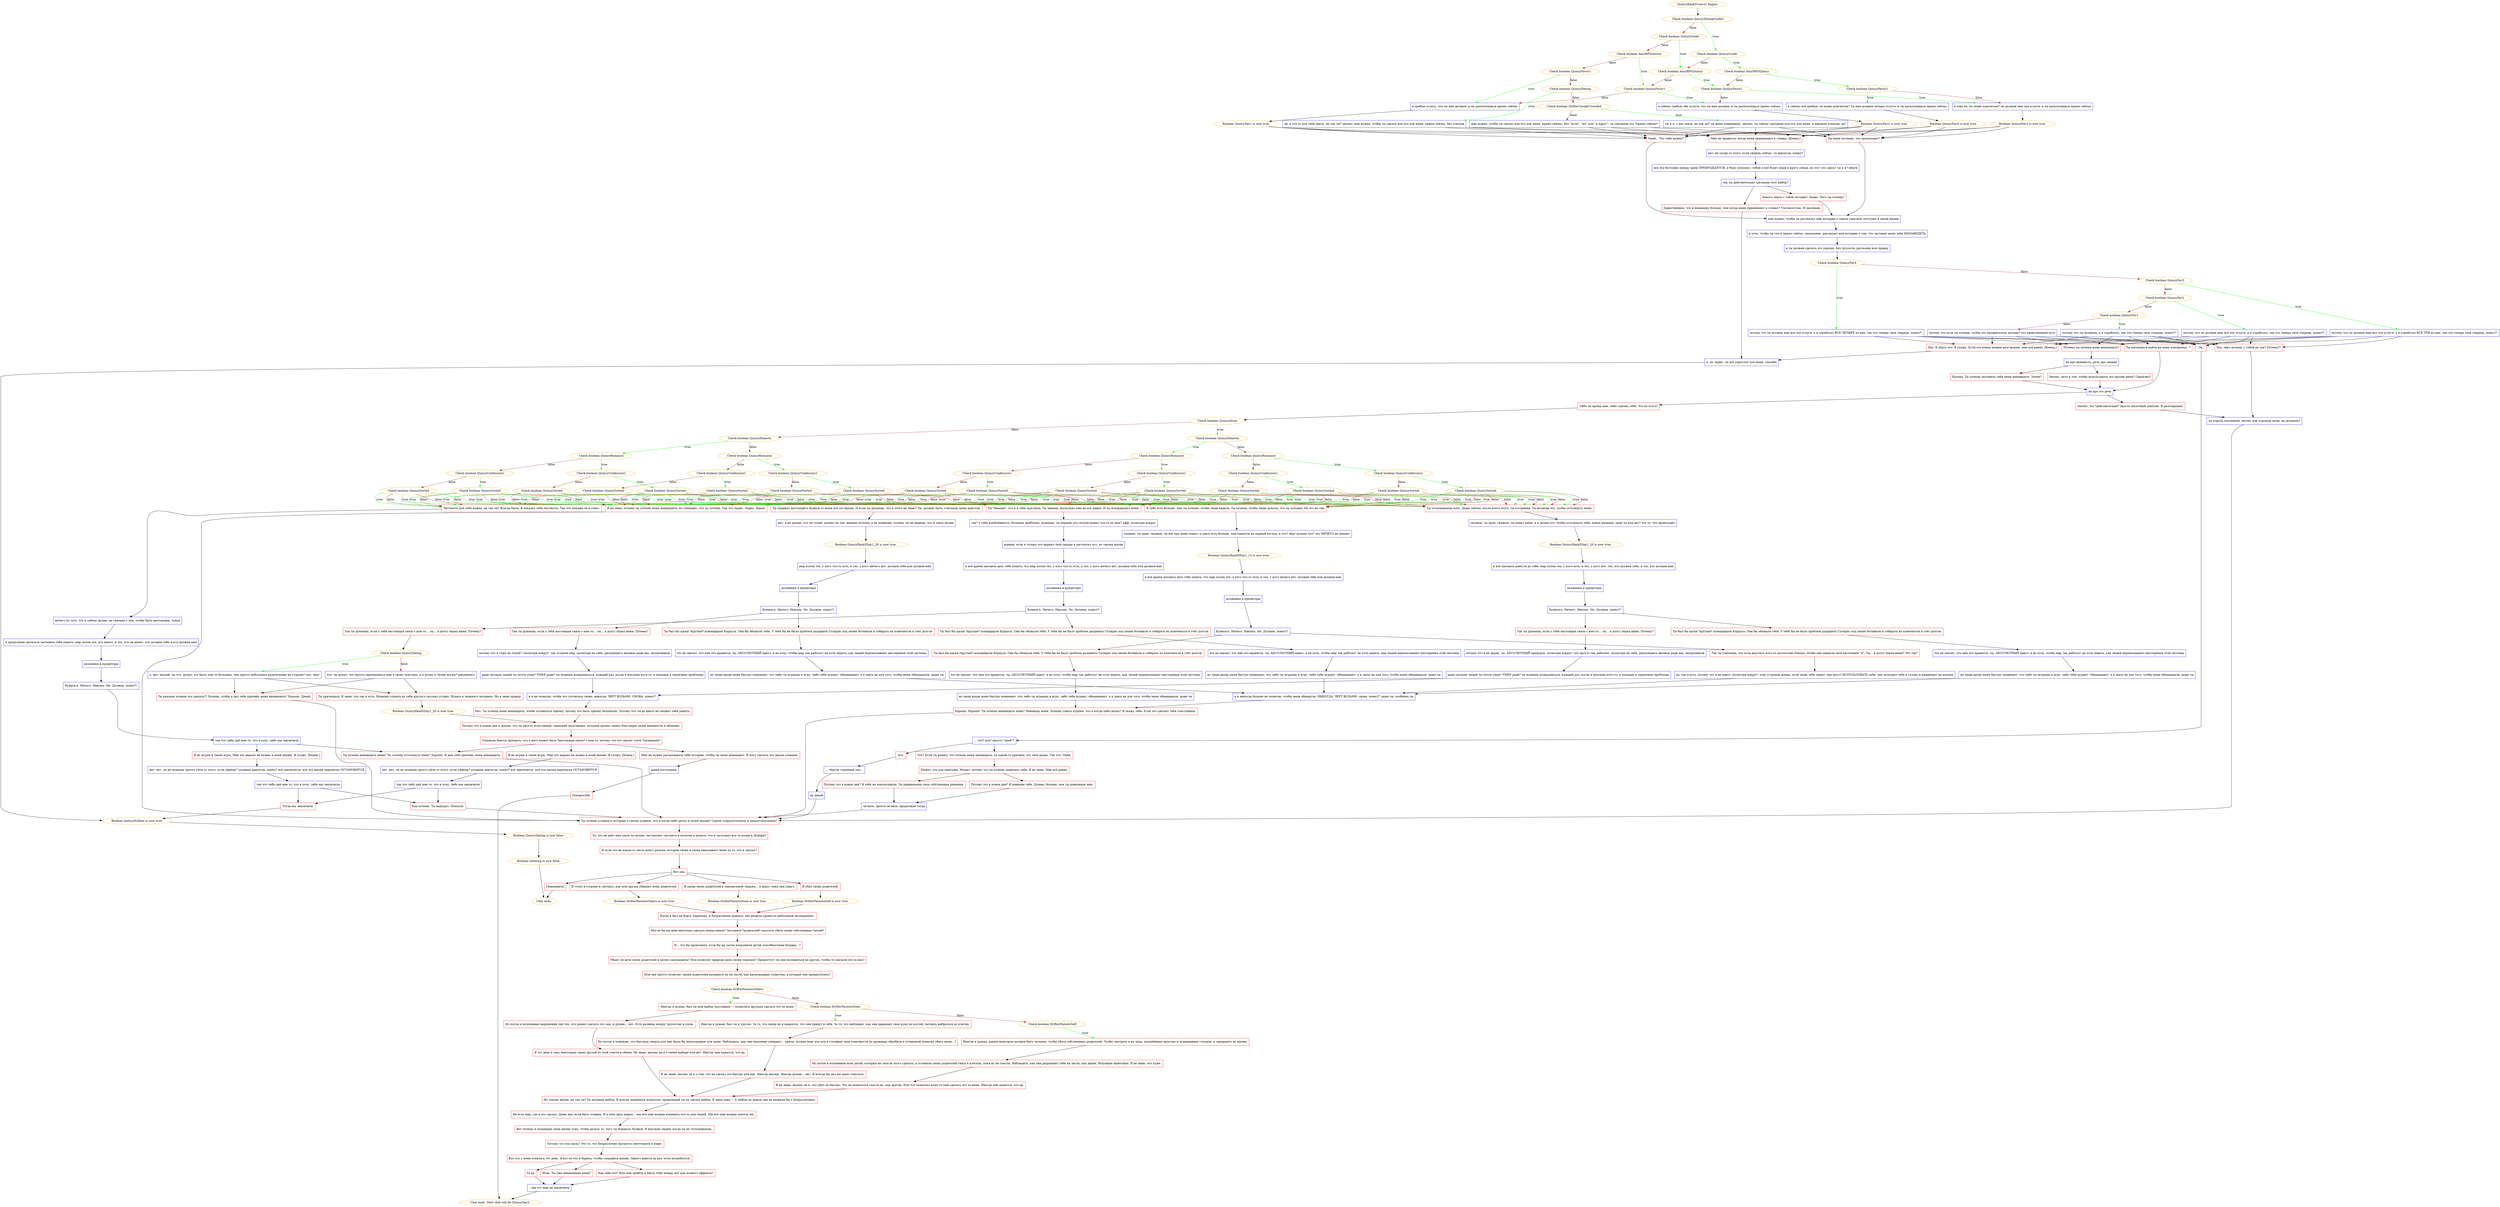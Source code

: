 digraph {
	"QuincyRank5Convo1 begins." [color=orange];
		"QuincyRank5Convo1 begins." -> j4259438910;
	j4259438910 [label="Check boolean QuincyDatingGuide2",color=orange];
		j4259438910 -> j1808293916 [label=true,color=green];
		j4259438910 -> j3374279986 [label=false,color=brown];
	j1808293916 [label="Check boolean QuincyGuide",color=orange];
		j1808293916 -> j825999785 [label=true,color=green];
		j1808293916 -> j1508790296 [label=false,color=brown];
	j3374279986 [label="Check boolean QuincyGuide",color=orange];
		j3374279986 -> j1508790296 [label=true,color=green];
		j3374279986 -> j187799974 [label=false,color=brown];
	j825999785 [label="Check boolean AmirRPGQuincy",color=orange];
		j825999785 -> j348407752 [label=true,color=green];
		j825999785 -> j2690052736 [label=false,color=brown];
	j1508790296 [label="Check boolean AmirRPGQuincy",color=orange];
		j1508790296 -> j2690052736 [label=true,color=green];
		j1508790296 -> j7993924 [label=false,color=brown];
	j187799974 [label="Check boolean AmirRPGQuincy",color=orange];
		j187799974 -> j7993924 [label=true,color=green];
		j187799974 -> j311885398 [label=false,color=brown];
	j348407752 [label="Check boolean QuincyFavor1",color=orange];
		j348407752 -> j690914936 [label=true,color=green];
		j348407752 -> j4237128875 [label=false,color=brown];
	j2690052736 [label="Check boolean QuincyFavor1",color=orange];
		j2690052736 -> j4237128875 [label=true,color=green];
		j2690052736 -> j2630777039 [label=false,color=brown];
	j7993924 [label="Check boolean QuincyFavor1",color=orange];
		j7993924 -> j2630777039 [label=true,color=green];
		j7993924 -> j623832530 [label=false,color=brown];
	j311885398 [label="Check boolean QuincyFavor1",color=orange];
		j311885398 -> j623832530 [label=true,color=green];
		j311885398 -> j861801203 [label=false,color=brown];
	j690914936 [label="я сейчас всё требую. по моим подсчётам? ты мне должен четыре услуги. и ты расплатишься прямо сейчас",shape=box,color=blue];
		j690914936 -> j1829341265;
	j4237128875 [label="я зову их. по моим подсчетам? ты должен мне три услуги. и ты расплатишься прямо сейчас",shape=box,color=blue];
		j4237128875 -> j3200699862;
	j2630777039 [label="я сейчас требую обе услуги, что ты мне должен. и ты расплатишься прямо сейчас",shape=box,color=blue];
		j2630777039 -> j2507424988;
	j623832530 [label="я требую услугу, что ты мне должен. и ты расплатишься прямо сейчас",shape=box,color=blue];
		j623832530 -> j1261464452;
	j861801203 [label="Check boolean QuincyDating",color=orange];
		j861801203 -> j4156573411 [label=true,color=green];
		j861801203 -> j1471776078 [label=false,color=brown];
	j1829341265 [label="Boolean QuincyFav4 is now true.",color=orange];
		j1829341265 -> j568821977;
		j1829341265 -> j656039140;
		j1829341265 -> j676169550;
	j3200699862 [label="Boolean QuincyFav3 is now true.",color=orange];
		j3200699862 -> j568821977;
		j3200699862 -> j656039140;
		j3200699862 -> j676169550;
	j2507424988 [label="Boolean QuincyFav2 is now true.",color=orange];
		j2507424988 -> j568821977;
		j2507424988 -> j656039140;
		j2507424988 -> j676169550;
	j1261464452 [label="Boolean QuincyFav1 is now true.",color=orange];
		j1261464452 -> j568821977;
		j1261464452 -> j656039140;
		j1261464452 -> j676169550;
	j4156573411 [label="эй. я что-то для тебя значу, не так ли? значит, мне нужно, чтобы ты сделал кое-что для меня. прямо сейчас. без отказов",shape=box,color=blue];
		j4156573411 -> j568821977;
		j4156573411 -> j656039140;
		j4156573411 -> j676169550;
	j1471776078 [label="Check boolean DrifterUnsafeCrowded",color=orange];
		j1471776078 -> j2249105304 [label=true,color=green];
		j1471776078 -> j206461592 [label=false,color=brown];
	j568821977 [label="Ты меня пугаешь, что происходит?",shape=box,color=red];
		j568821977 -> j3826940906;
	j656039140 [label="Окей... Что тебе нужно?",shape=box,color=red];
		j656039140 -> j3826940906;
	j676169550 [label="Мне не нравится, когда меня прижимают к стенке. [Конец.]",shape=box,color=red];
		j676169550 -> j414636153;
	j2249105304 [label="ты и я, у нас связь, не так ли? ты меня понимаешь. значит, ты сейчас сделаешь кое-что для меня, и никаких отказов, да?",shape=box,color=blue];
		j2249105304 -> j568821977;
		j2249105304 -> j656039140;
		j2249105304 -> j676169550;
	j206461592 [label="мне нужно, чтобы ты сделал кое-что для меня. прямо сейчас, без \"если\", \"но\" или \"а вдруг\". ты сделаешь это *прямо сейчас*",shape=box,color=blue];
		j206461592 -> j568821977;
		j206461592 -> j656039140;
		j206461592 -> j676169550;
	j3826940906 [label="мне нужно, чтобы ты рассказал мне историю о самом ужасном поступке в своей жизни",shape=box,color=blue];
		j3826940906 -> j544659463;
	j414636153 [label="нет, не уходи от этого. если уйдёшь сейчас, то навсегда, понял?",shape=box,color=blue];
		j414636153 -> j158547008;
	j544659463 [label="я хочу, чтобы ты сел и прямо сейчас, письменно, рассказал мне историю о том, что заставит меня тебя НЕНАВИДЕТЬ",shape=box,color=blue];
		j544659463 -> j3672261927;
	j158547008 [label="вся эта болтовня между нами ПРЕКРАЩАЕТСЯ. я буду спокоен с тобой и всё будет норм в кругу семьи, но это? это здесь? ты и я? мёртв",shape=box,color=blue];
		j158547008 -> j137083457;
	j3672261927 [label="и ты должен сделать это хорошо. без трусости. расскажи всю правду",shape=box,color=blue];
		j3672261927 -> j592660636;
	j137083457 [label="так ты действительно сделаешь этот выбор?",shape=box,color=blue];
		j137083457 -> j2166859848;
		j137083457 -> j2691968581;
	j592660636 [label="Check boolean QuincyFav4",color=orange];
		j592660636 -> j1788250243 [label=true,color=green];
		j592660636 -> j755511056 [label=false,color=brown];
	j2166859848 [label="Какого чёрта с тобой сегодня? Ладно. Чего ты хочешь?",shape=box,color=red];
		j2166859848 -> j3826940906;
	j2691968581 [label="Единственное, что я ненавижу больше, чем когда меня прижимают к стенке? Ультиматумы. Я сваливаю.",shape=box,color=red];
		j2691968581 -> j116254570;
	j1788250243 [label="потому что ты должен мне все эти услуги. а я отработал ВСЕ ЧЕТЫРЕ из них, так что теперь твоя очередь, понял?!",shape=box,color=blue];
		j1788250243 -> j204395185;
		j1788250243 -> j607663978;
		j1788250243 -> j3142944611;
		j1788250243 -> j439707281;
		j1788250243 -> j2163747411;
	j755511056 [label="Check boolean QuincyFav3",color=orange];
		j755511056 -> j3305738481 [label=true,color=green];
		j755511056 -> j2821679080 [label=false,color=brown];
	j116254570 [label="к. ну ладно. ты всё упростил для меня. спасибо",shape=box,color=blue];
		j116254570 -> j2319655028;
	j204395185 [label="Почему ты хочешь меня ненавидеть?",shape=box,color=red];
		j204395185 -> j1760677327;
	j607663978 [label="Ты пытаешься найти на меня компромат..?",shape=box,color=red];
		j607663978 -> j1209699347;
	j3142944611 [label="Что, чёрт возьми, с тобой не так? Почему?!",shape=box,color=red];
		j3142944611 -> j2651809483;
	j439707281 [label="Ок.",shape=box,color=red];
		j439707281 -> j209605900;
	j2163747411 [label="Нет. К чёрту это. Я ухожу. Если это конец нашим разговорам, мне всё равно. [Конец.]",shape=box,color=red];
		j2163747411 -> j116254570;
	j3305738481 [label="потому что ты должен мне все эти услуги. а я отработал ВСЕ ТРИ из них, так что теперь твоя очередь, понял?!",shape=box,color=blue];
		j3305738481 -> j204395185;
		j3305738481 -> j607663978;
		j3305738481 -> j3142944611;
		j3305738481 -> j439707281;
		j3305738481 -> j2163747411;
	j2821679080 [label="Check boolean QuincyFav2",color=orange];
		j2821679080 -> j3432378448 [label=true,color=green];
		j2821679080 -> j2804589762 [label=false,color=brown];
	j2319655028 [label="Boolean QuincyNoDate is now true.",color=orange];
		j2319655028 -> j1884175600;
	j1760677327 [label="не про ненависть. речь про знание",shape=box,color=blue];
		j1760677327 -> j916467698;
		j1760677327 -> j3191478039;
	j1209699347 [label="не про это речь",shape=box,color=blue];
		j1209699347 -> j3725195485;
		j1209699347 -> j958980123;
	j2651809483 [label="ты король вселенной. звучит как хорошая вещь, не думаешь?",shape=box,color=blue];
		j2651809483 -> j1031271080;
	j209605900 [label="... что? всё? просто \"окей\"?",shape=box,color=blue];
		j209605900 -> j2504700197;
		j209605900 -> j3010605469;
	j3432378448 [label="потому что ты должен мне все эти услуги, а я отработал, так что теперь твоя очередь, понял?!",shape=box,color=blue];
		j3432378448 -> j204395185;
		j3432378448 -> j607663978;
		j3432378448 -> j3142944611;
		j3432378448 -> j439707281;
		j3432378448 -> j2163747411;
	j2804589762 [label="Check boolean QuincyFav1",color=orange];
		j2804589762 -> j3507759288 [label=true,color=green];
		j2804589762 -> j743327470 [label=false,color=brown];
	j1884175600 [label="Boolean QuincyDating is now false.",color=orange];
		j1884175600 -> j1242024027;
	j916467698 [label="Ерунда. Ты хочешь заставить себя меня ненавидеть. Зачем?",shape=box,color=red];
		j916467698 -> j1209699347;
	j3191478039 [label="Значит, дело в том, чтобы использовать это против меня? Серьёзно?",shape=box,color=red];
		j3191478039 -> j1209699347;
	j3725195485 [label="Либо ты врёшь мне, либо самому себе. Что из этого?",shape=box,color=red];
		j3725195485 -> j1329786559;
	j958980123 [label="Значит, это *действительно* просто мелочный шантаж. Я разочарован.",shape=box,color=red];
		j958980123 -> j2651809483;
	j1031271080 [label="Ты хочешь услышать историю о самом худшем, что я когда-либо делал в своей жизни? Самом отвратительном и непростительном?",shape=box,color=red];
		j1031271080 -> j762230743;
	j2504700197 [label="Что? Если ты решил, что хочешь меня ненавидеть, по какой-то причине, это твоё право. Так что. Окей.",shape=box,color=red];
		j2504700197 -> j223877124;
	j3010605469 [label="Ага.",shape=box,color=red];
		j3010605469 -> j1886038946;
	j3507759288 [label="потому что ты должена, а я отработал, так что теперь твоя очередь, понял?!",shape=box,color=blue];
		j3507759288 -> j204395185;
		j3507759288 -> j607663978;
		j3507759288 -> j3142944611;
		j3507759288 -> j439707281;
		j3507759288 -> j2163747411;
	j743327470 [label="потому что если ты хочешь, чтобы это продвигалось дальше? это единственный путь",shape=box,color=blue];
		j743327470 -> j204395185;
		j743327470 -> j607663978;
		j743327470 -> j3142944611;
		j743327470 -> j439707281;
		j743327470 -> j2163747411;
	j1242024027 [label="Boolean IsDating is now false.",color=orange];
		j1242024027 -> "Chat ends.";
	j1329786559 [label="Check boolean QuincyAlone",color=orange];
		j1329786559 -> j4082736045 [label=true,color=green];
		j1329786559 -> j1488184131 [label=false,color=brown];
	j762230743 [label="То, что не даёт мне спать по ночам, заставляет смотреть в потолок и думать, что я заслужил все те казни в Дувири?",shape=box,color=red];
		j762230743 -> j1521768306;
	j223877124 [label="Может, это для шантажа. Может, потому что ты хочешь защитить себя. Я не знаю. Мне всё равно.",shape=box,color=red];
		j223877124 -> j483017344;
		j223877124 -> j2123597004;
	j1886038946 [label="... чёртов странный тип...",shape=box,color=blue];
		j1886038946 -> j3544389978;
	"Chat ends." [color=orange];
	j4082736045 [label="Check boolean QuincyHonesty",color=orange];
		j4082736045 -> j825753960 [label=true,color=green];
		j4082736045 -> j3531077701 [label=false,color=brown];
	j1488184131 [label="Check boolean QuincyHonesty",color=orange];
		j1488184131 -> j2894358849 [label=true,color=green];
		j1488184131 -> j2011230306 [label=false,color=brown];
	j1521768306 [label="И если это не какая-то часть моего разума, которая снова и снова наказывает меня за то, что я сделал?",shape=box,color=red];
		j1521768306 -> j2917220661;
	j483017344 [label="Потому что в конце дня? Я тебя не контролирую. Ты принимаешь свои собственные решения.",shape=box,color=red];
		j483017344 -> j443182065;
	j2123597004 [label="Потому что в конце дня? Я доверяю тебе. Думаю, больше, чем ты доверяешь мне.",shape=box,color=red];
		j2123597004 -> j443182065;
	j3544389978 [label="ну давай",shape=box,color=blue];
		j3544389978 -> j1031271080;
	j825753960 [label="Check boolean QuincyRomance",color=orange];
		j825753960 -> j2412885674 [label=true,color=green];
		j825753960 -> j3773748277 [label=false,color=brown];
	j3531077701 [label="Check boolean QuincyRomance",color=orange];
		j3531077701 -> j3772923861 [label=true,color=green];
		j3531077701 -> j3705907214 [label=false,color=brown];
	j2894358849 [label="Check boolean QuincyRomance",color=orange];
		j2894358849 -> j2880257702 [label=true,color=green];
		j2894358849 -> j1505471158 [label=false,color=brown];
	j2011230306 [label="Check boolean QuincyRomance",color=orange];
		j2011230306 -> j2233134132 [label=true,color=green];
		j2011230306 -> j491044399 [label=false,color=brown];
	j2917220661 [label="Вот она.",shape=box,color=red];
		j2917220661 -> j3346803637;
		j2917220661 -> j785313984;
		j2917220661 -> j3571221853;
		j2917220661 -> j2202985126;
	j443182065 [label="чё-нить. просто чё-нить. продолжай тогда",shape=box,color=blue];
		j443182065 -> j1031271080;
	j2412885674 [label="Check boolean QuincyConfession1",color=orange];
		j2412885674 -> j2334105743 [label=true,color=green];
		j2412885674 -> j643075583 [label=false,color=brown];
	j3773748277 [label="Check boolean QuincyConfession1",color=orange];
		j3773748277 -> j877673860 [label=true,color=green];
		j3773748277 -> j2747914606 [label=false,color=brown];
	j3772923861 [label="Check boolean QuincyConfession1",color=orange];
		j3772923861 -> j876242526 [label=true,color=green];
		j3772923861 -> j1736569315 [label=false,color=brown];
	j3705907214 [label="Check boolean QuincyConfession1",color=orange];
		j3705907214 -> j1344177650 [label=true,color=green];
		j3705907214 -> j2742183548 [label=false,color=brown];
	j2880257702 [label="Check boolean QuincyConfession1",color=orange];
		j2880257702 -> j600996153 [label=true,color=green];
		j2880257702 -> j2116091037 [label=false,color=brown];
	j1505471158 [label="Check boolean QuincyConfession1",color=orange];
		j1505471158 -> j494868219 [label=true,color=green];
		j1505471158 -> j3270453115 [label=false,color=brown];
	j2233134132 [label="Check boolean QuincyConfession1",color=orange];
		j2233134132 -> j2167128322 [label=true,color=green];
		j2233134132 -> j644773257 [label=false,color=brown];
	j491044399 [label="Check boolean QuincyConfession1",color=orange];
		j491044399 -> j3881275791 [label=true,color=green];
		j491044399 -> j642294731 [label=false,color=brown];
	j3346803637 [label="Я стоял в стороне и смотрел, как мои друзья убивают моих родителей.",shape=box,color=red];
		j3346803637 -> j3767369666;
	j785313984 [label="Я запер своих родителей в самодельной тюрьме... и ждал, пока они умрут.",shape=box,color=red];
		j785313984 -> j1729300225;
	j3571221853 [label="Я убил своих родителей.",shape=box,color=red];
		j3571221853 -> j1074185524;
	j2202985126 [label="[Завершить]",shape=box,color=red];
		j2202985126 -> "Chat ends.";
	j2334105743 [label="Check boolean QuincySorted",color=orange];
		j2334105743 -> j1665586136 [label=true,color=green];
		j2334105743 -> j3942689549 [label=true,color=green];
		j2334105743 -> j2965890308 [label=true,color=green];
		j2334105743 -> j628187810 [label=true,color=green];
		j2334105743 -> j2910846365 [label=true,color=green];
		j2334105743 -> j1665586136 [label=false,color=brown];
		j2334105743 -> j3942689549 [label=false,color=brown];
		j2334105743 -> j2965890308 [label=false,color=brown];
		j2334105743 -> j628187810 [label=false,color=brown];
		j2334105743 -> j282657819 [label=false,color=brown];
	j643075583 [label="Check boolean QuincySorted",color=orange];
		j643075583 -> j1665586136 [label=true,color=green];
		j643075583 -> j3942689549 [label=true,color=green];
		j643075583 -> j2965890308 [label=true,color=green];
		j643075583 -> j2910846365 [label=true,color=green];
		j643075583 -> j282657819 [label=true,color=green];
		j643075583 -> j1665586136 [label=false,color=brown];
		j643075583 -> j3942689549 [label=false,color=brown];
		j643075583 -> j2965890308 [label=false,color=brown];
		j643075583 -> j282657819 [label=false,color=brown];
	j877673860 [label="Check boolean QuincySorted",color=orange];
		j877673860 -> j1665586136 [label=true,color=green];
		j877673860 -> j3942689549 [label=true,color=green];
		j877673860 -> j628187810 [label=true,color=green];
		j877673860 -> j2910846365 [label=true,color=green];
		j877673860 -> j282657819 [label=true,color=green];
		j877673860 -> j1665586136 [label=false,color=brown];
		j877673860 -> j3942689549 [label=false,color=brown];
		j877673860 -> j628187810 [label=false,color=brown];
		j877673860 -> j282657819 [label=false,color=brown];
	j2747914606 [label="Check boolean QuincySorted",color=orange];
		j2747914606 -> j1665586136 [label=true,color=green];
		j2747914606 -> j3942689549 [label=true,color=green];
		j2747914606 -> j2910846365 [label=true,color=green];
		j2747914606 -> j282657819 [label=true,color=green];
		j2747914606 -> j1665586136 [label=false,color=brown];
		j2747914606 -> j3942689549 [label=false,color=brown];
		j2747914606 -> j282657819 [label=false,color=brown];
	j876242526 [label="Check boolean QuincySorted",color=orange];
		j876242526 -> j1665586136 [label=true,color=green];
		j876242526 -> j2965890308 [label=true,color=green];
		j876242526 -> j628187810 [label=true,color=green];
		j876242526 -> j2910846365 [label=true,color=green];
		j876242526 -> j282657819 [label=true,color=green];
		j876242526 -> j1665586136 [label=false,color=brown];
		j876242526 -> j2965890308 [label=false,color=brown];
		j876242526 -> j628187810 [label=false,color=brown];
	j1736569315 [label="Check boolean QuincySorted",color=orange];
		j1736569315 -> j1665586136 [label=true,color=green];
		j1736569315 -> j2965890308 [label=true,color=green];
		j1736569315 -> j2910846365 [label=true,color=green];
		j1736569315 -> j282657819 [label=true,color=green];
		j1736569315 -> j1665586136 [label=false,color=brown];
		j1736569315 -> j2965890308 [label=false,color=brown];
		j1736569315 -> j282657819 [label=false,color=brown];
	j1344177650 [label="Check boolean QuincySorted",color=orange];
		j1344177650 -> j1665586136 [label=true,color=green];
		j1344177650 -> j628187810 [label=true,color=green];
		j1344177650 -> j2910846365 [label=true,color=green];
		j1344177650 -> j282657819 [label=true,color=green];
		j1344177650 -> j1665586136 [label=false,color=brown];
		j1344177650 -> j628187810 [label=false,color=brown];
		j1344177650 -> j282657819 [label=false,color=brown];
	j2742183548 [label="Check boolean QuincySorted",color=orange];
		j2742183548 -> j1665586136 [label=true,color=green];
		j2742183548 -> j2910846365 [label=true,color=green];
		j2742183548 -> j282657819 [label=true,color=green];
		j2742183548 -> j1665586136 [label=false,color=brown];
		j2742183548 -> j282657819 [label=false,color=brown];
	j600996153 [label="Check boolean QuincySorted",color=orange];
		j600996153 -> j3942689549 [label=true,color=green];
		j600996153 -> j2965890308 [label=true,color=green];
		j600996153 -> j628187810 [label=true,color=green];
		j600996153 -> j2910846365 [label=true,color=green];
		j600996153 -> j282657819 [label=true,color=green];
		j600996153 -> j3942689549 [label=false,color=brown];
		j600996153 -> j2965890308 [label=false,color=brown];
		j600996153 -> j628187810 [label=false,color=brown];
		j600996153 -> j282657819 [label=false,color=brown];
	j2116091037 [label="Check boolean QuincySorted",color=orange];
		j2116091037 -> j3942689549 [label=true,color=green];
		j2116091037 -> j2965890308 [label=true,color=green];
		j2116091037 -> j2910846365 [label=true,color=green];
		j2116091037 -> j282657819 [label=true,color=green];
		j2116091037 -> j3942689549 [label=false,color=brown];
		j2116091037 -> j2965890308 [label=false,color=brown];
		j2116091037 -> j282657819 [label=false,color=brown];
	j494868219 [label="Check boolean QuincySorted",color=orange];
		j494868219 -> j3942689549 [label=true,color=green];
		j494868219 -> j628187810 [label=true,color=green];
		j494868219 -> j2910846365 [label=true,color=green];
		j494868219 -> j282657819 [label=true,color=green];
		j494868219 -> j3942689549 [label=false,color=brown];
		j494868219 -> j628187810 [label=false,color=brown];
		j494868219 -> j282657819 [label=false,color=brown];
	j3270453115 [label="Check boolean QuincySorted",color=orange];
		j3270453115 -> j3942689549 [label=true,color=green];
		j3270453115 -> j2910846365 [label=true,color=green];
		j3270453115 -> j282657819 [label=true,color=green];
		j3270453115 -> j3942689549 [label=false,color=brown];
		j3270453115 -> j282657819 [label=false,color=brown];
	j2167128322 [label="Check boolean QuincySorted",color=orange];
		j2167128322 -> j2965890308 [label=true,color=green];
		j2167128322 -> j628187810 [label=true,color=green];
		j2167128322 -> j2910846365 [label=true,color=green];
		j2167128322 -> j282657819 [label=true,color=green];
		j2167128322 -> j2965890308 [label=false,color=brown];
		j2167128322 -> j628187810 [label=false,color=brown];
		j2167128322 -> j282657819 [label=false,color=brown];
	j644773257 [label="Check boolean QuincySorted",color=orange];
		j644773257 -> j2965890308 [label=true,color=green];
		j644773257 -> j2910846365 [label=true,color=green];
		j644773257 -> j282657819 [label=true,color=green];
		j644773257 -> j2965890308 [label=false,color=brown];
		j644773257 -> j282657819 [label=false,color=brown];
	j3881275791 [label="Check boolean QuincySorted",color=orange];
		j3881275791 -> j628187810 [label=true,color=green];
		j3881275791 -> j2910846365 [label=true,color=green];
		j3881275791 -> j282657819 [label=true,color=green];
		j3881275791 -> j628187810 [label=false,color=brown];
		j3881275791 -> j282657819 [label=false,color=brown];
	j642294731 [label="Check boolean QuincySorted",color=orange];
		j642294731 -> j2910846365 [label=true,color=green];
		j642294731 -> j282657819 [label=true,color=green];
		j642294731 -> j282657819 [label=false,color=brown];
	j3767369666 [label="Boolean DrifterParentsOthers is now true.",color=orange];
		j3767369666 -> j480704941;
	j1729300225 [label="Boolean DrifterParentsNone is now true.",color=orange];
		j1729300225 -> j480704941;
	j1074185524 [label="Boolean DrifterParentsSelf is now true.",color=orange];
		j1074185524 -> j480704941;
	j1665586136 [label="Ты отталкиваешь всех. Даже сейчас, после всего этого, ты отстранён. Ты делаешь это, чтобы оттолкнуть меня.",shape=box,color=red];
		j1665586136 -> j1278946564;
	j3942689549 [label="Честность для тебя важна, не так ли? Всегда была. Я показал тебе честность. Так что покажи её в ответ.",shape=box,color=red];
		j3942689549 -> j3631414031;
	j2965890308 [label="В тебе есть больше, чем ты хочешь, чтобы люди видели. Ты хочешь, чтобы люди думали, что ты холоден. Но это не так.",shape=box,color=red];
		j2965890308 -> j3253920343;
	j628187810 [label="Ты *знаешь*, что я к тебе чувствую. Ты знаешь, насколько мне не всё равно. И ты игнорировал меня.",shape=box,color=red];
		j628187810 -> j1463353413;
	j2910846365 [label="Ты скрывал настоящего Куинси от меня всё это время. И если ты думаешь, что я этого не знаю? Ты, должно быть, считаешь меня идиотом.",shape=box,color=red];
		j2910846365 -> j4174329907;
	j282657819 [label="Я не знаю, почему ты хочешь меня ненавидеть, но очевидно, что ты хочешь. Так что ладно. Ладно. Давай.",shape=box,color=red];
		j282657819 -> j1031271080;
	j480704941 [label="Когда я был на борту Заримана, и Безразличие пришло, оно решило провести небольшой эксперимент.",shape=box,color=red];
		j480704941 -> j4113314307;
	j1278946564 [label="скажем, ты прав. скажем, ты понял меня, и я делаю это, чтобы оттолкнуть тебя. какая разница, прав ты или нет? это то, что происходит",shape=box,color=blue];
		j1278946564 -> j2440342773;
	j3631414031 [label="ничего из того, что я сейчас делаю, не связано с тем, чтобы быть настоящим, чувак",shape=box,color=blue];
		j3631414031 -> j3609345960;
	j3253920343 [label="скажем, ты прав. скажем, ты всё про меня понял, и здесь есть больше, чем кажется на первый взгляд. и что? чёрт возьми что? это НИЧЕГО не меняет",shape=box,color=blue];
		j3253920343 -> j3993162572;
	j1463353413 [label="так? у тебя влюблённость. большая проблема. думаешь, ты первый, кто почувствовал что-то ко мне? пфф, посмотри вокруг",shape=box,color=blue];
		j1463353413 -> j1267035447;
	j4174329907 [label="нет. я не думаю, что ты тупой. далеко не так. именно поэтому я не понимаю, почему ты не видишь, что я здесь делаю",shape=box,color=blue];
		j4174329907 -> j3853940196;
	j4113314307 [label="Могли бы вы действительно сделать немыслимое? Заставить *родителей* захотеть убить своих собственных *детей*",shape=box,color=red];
		j4113314307 -> j3402941773;
	j2440342773 [label="Boolean QuincyRank5Day1_20 is now true.",color=orange];
		j2440342773 -> j924075281;
	j3609345960 [label="я продолжаю пытаться заставить тебя понять. мир полон тех, кто имеет, и тех, кто не имеет. кто должен тебе и кто должен мне",shape=box,color=blue];
		j3609345960 -> j2749904418;
	j3993162572 [label="Boolean QuincyRank5Day1_15 is now true.",color=orange];
		j3993162572 -> j4011678648;
	j1267035447 [label="извини, если я только что вырвал твоё сердце и растоптал его, но такова жизнь",shape=box,color=blue];
		j1267035447 -> j1640743463;
	j3853940196 [label="Boolean QuincyRank5Day1_20 is now true.",color=orange];
		j3853940196 -> j2676473537;
	j3402941773 [label="И... что бы произошло, если бы вы затем вооружили детей способностями Бездны...?",shape=box,color=red];
		j3402941773 -> j2228410543;
	j924075281 [label="я всё пытаюсь донести до тебя. мир полон тех, у кого есть, и тех, у кого нет. тех, кто должен тебе, и тех, кто должен мне",shape=box,color=blue];
		j924075281 -> j3087822688;
	j2749904418 [label="должники и кредиторы",shape=box,color=blue];
		j2749904418 -> j972496495;
	j4011678648 [label="я всё время пытаюсь дать тебе понять, что мир полон тех, у кого что-то есть, и тех, у кого ничего нет. должен-тебе или должен-мне",shape=box,color=blue];
		j4011678648 -> j273904674;
	j1640743463 [label="я всё время пытаюсь дать тебе понять, что мир полон тех, у кого что-то есть, и тех, у кого ничего нет. должен-тебе или должен-мне",shape=box,color=blue];
		j1640743463 -> j966248330;
	j2676473537 [label="мир полон тех, у кого что-то есть, и тех, у кого ничего нет. должен-тебе или должен-мне",shape=box,color=blue];
		j2676473537 -> j1983596256;
	j2228410543 [label="Убьют ли дети своих родителей в целях самозащиты? Или позволят природе идти своим чередом? Предпочтут ли они положиться на других, чтобы те сделали это за них?",shape=box,color=red];
		j2228410543 -> j488422761;
	j3087822688 [label="должники и кредиторы",shape=box,color=blue];
		j3087822688 -> j2863100682;
	j972496495 [label="Куинси-к. Ничего. Никому. Не. Должен. понял?!",shape=box,color=blue];
		j972496495 -> j1179163642;
	j273904674 [label="должники и кредиторы",shape=box,color=blue];
		j273904674 -> j2490237078;
	j966248330 [label="должники и кредиторы",shape=box,color=blue];
		j966248330 -> j1304666341;
	j1983596256 [label="должники и кредиторы",shape=box,color=blue];
		j1983596256 -> j1149979824;
	j488422761 [label="Или они просто позволят своим родителям разорвать их на части, как кровожадные существа, в которых они превратились?",shape=box,color=red];
		j488422761 -> j1211596277;
	j2863100682 [label="Куинси-к. Ничего. Никому. Не. Должен. понял?!",shape=box,color=blue];
		j2863100682 -> j2949081439;
		j2863100682 -> j2775679475;
	j1179163642 [label="так что либо дай мне то, что я хочу, либо мы закончили",shape=box,color=blue];
		j1179163642 -> j2434207051;
		j1179163642 -> j1968315314;
	j2490237078 [label="Куинси-к. Ничего. Никому. Не. Должен. понял?!",shape=box,color=blue];
		j2490237078 -> j97371555;
		j2490237078 -> j1935867416;
	j1304666341 [label="Куинси-к. Ничего. Никому. Не. Должен. понял?!",shape=box,color=blue];
		j1304666341 -> j111488018;
		j1304666341 -> j678236833;
	j1149979824 [label="Куинси-к. Ничего. Никому. Не. Должен. понял?!",shape=box,color=blue];
		j1149979824 -> j2916433375;
		j1149979824 -> j1007008062;
	j1211596277 [label="Check boolean DrifterParentsOthers",color=orange];
		j1211596277 -> j39779819 [label=true,color=green];
		j1211596277 -> j550601478 [label=false,color=brown];
	j2949081439 [label="Так ты думаешь, если у тебя настоящая связь с кем-то… ты… в долгу перед ними. Почему?",shape=box,color=red];
		j2949081439 -> j1628404608;
	j2775679475 [label="Ты был бы адски *крутым* командиром Корпуса. Они бы обожали тебя. У тебя бы не было проблем раздавить Солярис под своим ботинком и собирать их конечности в счёт долгов.",shape=box,color=red];
		j2775679475 -> j129275771;
	j2434207051 [label="Я не играю в такие игры. Мне это дерьмо не нужно в моей жизни. Я ухожу. [Конец.]",shape=box,color=red];
		j2434207051 -> j4062295646;
	j1968315314 [label="Ты хочешь ненавидеть меня? Ты хочешь оттолкнуть меня? Хорошо. Я дам тебе причину меня ненавидеть.",shape=box,color=red];
		j1968315314 -> j1031271080;
	j97371555 [label="Так ты считаешь, что если впустить кого-то достаточно близко, чтобы они увидели твоё настоящее \"я\", Ты... в долгу перед ними? Это так?",shape=box,color=red];
		j97371555 -> j4194914964;
	j1935867416 [label="Ты был бы адски *крутым* командиром Корпуса. Они бы обожали тебя. У тебя бы не было проблем раздавить Солярис под своим ботинком и собирать их конечности в счёт долгов.",shape=box,color=red];
		j1935867416 -> j1620940084;
	j111488018 [label="Так ты думаешь, если у тебя настоящая связь с кем-то… ты… в долгу перед ними. Почему?",shape=box,color=red];
		j111488018 -> j195857378;
	j678236833 [label="Ты был бы адски *крутым* командиром Корпуса. Они бы обожали тебя. У тебя бы не было проблем раздавить Солярис под своим ботинком и собирать их конечности в счёт долгов.",shape=box,color=red];
		j678236833 -> j1736959306;
	j2916433375 [label="Так ты думаешь, если у тебя настоящая связь с кем-то… ты… в долгу перед ними. Почему?",shape=box,color=red];
		j2916433375 -> j2762870865;
	j1007008062 [label="Ты был бы адски *крутым* командиром Корпуса. Они бы обожали тебя. У тебя бы не было проблем раздавить Солярис под своим ботинком и собирать их конечности в счёт долгов.",shape=box,color=red];
		j1007008062 -> j273693164;
	j39779819 [label="Иногда я думаю, был ли мой выбор трусливым — позволить друзьям сделать это за меня.",shape=box,color=red];
		j39779819 -> j1277676770;
	j550601478 [label="Check boolean DrifterParentsNone",color=orange];
		j550601478 -> j1258523303 [label=true,color=green];
		j550601478 -> j1099193723 [label=false,color=brown];
	j1628404608 [label="потому что я не дурак, ты, АБСОЛЮТНЫЙ придурок. посмотри вокруг! это просто так работает. посмотри на себя, рискующего жизнью ради нас, неудачников",shape=box,color=blue];
		j1628404608 -> j2173468425;
	j129275771 [label="это не значит, что мне это нравится, ты, АБСОЛЮТНЫЙ идиот. я не хочу, чтобы мир так работал! не хочу видеть, как людей перемалывают шестерёнки этой системы",shape=box,color=blue];
		j129275771 -> j2598632150;
	j4062295646 [label="нет. нет, ты не можешь просто уйти от этого. если уйдёшь? уходишь навсегда, понял? всё закончится. вся эта милая переписка ОСТАНОВИТСЯ",shape=box,color=blue];
		j4062295646 -> j92582855;
	j4194914964 [label="да, так и есть. потому что я не идиот. посмотри вокруг! этак устроена жизнь. если люди тебя знают, они могут ИСПОЛЬЗОВАТЬ тебя. они залезают тебе в голову и нажимают на кнопки",shape=box,color=blue];
		j4194914964 -> j2707440773;
	j1620940084 [label="это не значит, что мне это нравится, ты, АБСОЛЮТНЫЙ идиот. я не хочу, чтобы мир так работал! не хочу видеть, как людей перемалывают шестерёнки этой системы",shape=box,color=blue];
		j1620940084 -> j414299111;
	j195857378 [label="Check boolean QuincyDating",color=orange];
		j195857378 -> j831194603 [label=true,color=green];
		j195857378 -> j1035930580 [label=false,color=brown];
	j1736959306 [label="это не значит, что мне это нравится, ты, АБСОЛЮТНЫЙ идиот. я не хочу, чтобы мир так работал! не хочу видеть, как людей перемалывают шестерёнки этой системы",shape=box,color=blue];
		j1736959306 -> j1569678634;
	j2762870865 [label="потому что я тоже не тупой!! посмотри вокруг! так устроен мир. посмотри на себя, рискующего жизнью ради нас, неудачников",shape=box,color=blue];
		j2762870865 -> j1091006517;
	j273693164 [label="это не значит, что мне это нравится, ты, АБСОЛЮТНЫЙ идиот. я не хочу, чтобы мир так работал! не хочу видеть, как людей перемалывают шестерёнки этой системы",shape=box,color=blue];
		j273693164 -> j316984958;
	j1277676770 [label="Но потом я вспоминаю выражения лиц тех, кто решил сделать это сам, и думаю... нет. Есть разница между трусостью и умом.",shape=box,color=red];
		j1277676770 -> j3937289103;
	j1258523303 [label="Иногда я думаю, был ли я трусом. За то, что запер их и надеялся, что они придут в себя. За то, что наблюдал, как они царапают свои руки до костей, пытаясь выбраться из клетки.",shape=box,color=red];
		j1258523303 -> j3312940056;
	j1099193723 [label="Check boolean DrifterParentsSelf",color=orange];
		j1099193723 -> j2666061172 [label=true,color=green];
	j2173468425 [label="ради скольки людей ты почти умер? УМЕР ради? ты можешь возвращаться. каждый раз, когда я впускаю кого-то, я попадаю в серьёзные проблемы",shape=box,color=blue];
		j2173468425 -> j3212566125;
	j2598632150 [label="но люди вроде меня быстро понимают, что либо ты играешь в игру, либо тебя играют. обманывают. а я здесь не для того, чтобы меня обманывали. даже ты",shape=box,color=blue];
		j2598632150 -> j2707440773;
	j92582855 [label="так что либо дай мне то, что я хочу, либо мы закончили",shape=box,color=blue];
		j92582855 -> j3491689941;
		j92582855 -> j1920550520;
	j2707440773 [label="и я никогда больше не позволю, чтобы меня обманули. НИКОГДА. ЧЁРТ ВОЗЬМИ. снова. понял?! даже ты. особенно ты",shape=box,color=blue];
		j2707440773 -> j4108042772;
	j414299111 [label="но люди вроде меня быстро понимают, что либо ты играешь в игру, либо тебя играют. обманывают. а я здесь не для того, чтобы меня обманывали. даже ты",shape=box,color=blue];
		j414299111 -> j4108042772;
	j831194603 [label="о, нет, милый, ты что, думал, это было чем-то большим, чем просто небольшое развлечение на стороне? ооо, чёрт",shape=box,color=blue];
		j831194603 -> j742234905;
		j831194603 -> j685630624;
	j1035930580 [label="что, ты думал, что просто признаешься мне в своих чувствах, и я рухну к твоим ногам? ржунимагу",shape=box,color=blue];
		j1035930580 -> j742234905;
		j1035930580 -> j685630624;
	j1569678634 [label="но люди вроде меня быстро понимают, что либо ты играешь в игру, либо тебя играют. обманывают. а я здесь не для того, чтобы меня обманывали. даже ты",shape=box,color=blue];
		j1569678634 -> j2707440773;
	j1091006517 [label="ради скольки людей ты почти умер? УМЕР ради? ты можешь возвращаться. каждый раз, когда я впускаю кого-то, я попадаю в серьёзные проблемы",shape=box,color=blue];
		j1091006517 -> j3212566125;
	j316984958 [label="но люди вроде меня быстро понимают, что либо ты играешь в игру, либо тебя играют. обманывают. а я здесь не для того, чтобы меня обманывали. даже ты",shape=box,color=blue];
		j316984958 -> j2707440773;
	j3937289103 [label="В тот день я спас некоторых своих друзей от этой участи в обмен. Не знаю, жалею ли я о своём выборе или нет. Иногда мне кажется, что да.",shape=box,color=red];
		j3937289103 -> j3359355778;
	j3312940056 [label="Но потом я понимаю, что быстрая смерть для них была бы милосердием для меня. Наблюдать, как они медленно умирают... крича, пуская пену изо рта и стачивая свои конечности до кровавых обрубков в отчаянной попытке убить меня...?",shape=box,color=red];
		j3312940056 -> j4177083292;
	j2666061172 [label="Иногда я думаю, каким монстром должен быть человек, чтобы убить собственных родителей. Чтобы смотреть в их лица, искажённые яростью и чудовищным голодом, и завершить их жизни.",shape=box,color=red];
		j2666061172 -> j302931170;
	j3212566125 [label="и я не позволю, чтобы это случилось снова. никогда. ЧЁРТ ВОЗЬМИ. СНОВА. понял?!",shape=box,color=blue];
		j3212566125 -> j2647447356;
	j3491689941 [label="Тогда мы закончили.",shape=box,color=red];
		j3491689941 -> j2319655028;
	j1920550520 [label="Как хочешь. Ты выиграл. Поехали.",shape=box,color=red];
		j1920550520 -> j1031271080;
	j4108042772 [label="Хорошо. Хорошо! Ты хочешь ненавидеть меня? Ненавидь меня. Хочешь узнать худшее, что я когда-либо делал? Я скажу тебе. Если это сделает тебя счастливым.",shape=box,color=red];
		j4108042772 -> j1031271080;
	j742234905 [label="Ты прячешься. Я знаю, что так и есть. Можешь строить из себя крутого сколько угодно. Играть в ледяного человека. Но я знаю правду.",shape=box,color=red];
		j742234905 -> j3155967579;
	j685630624 [label="Ты реально хочешь это сделать?! Хочешь, чтобы я дал тебе причину меня ненавидеть? Хорошо. Давай.",shape=box,color=red];
		j685630624 -> j1031271080;
	j3359355778 [label="Но такова жизнь, не так ли? Ты делаешь выбор. И всегда задаёшься вопросом, правильный ли ты сделал выбор. Я знаю одно — в любом из миров они не выжили бы с Безразличием.",shape=box,color=red];
		j3359355778 -> j3822109041;
	j4177083292 [label="Я не знаю, жалею ли я о том, что не сделал это быстро для них. Иногда жалею. Иногда думаю... нет. Я всегда бы дал им шанс очнуться.",shape=box,color=red];
		j4177083292 -> j3359355778;
	j302931170 [label="Но потом я вспоминаю всех детей, которые не смогли этого сделать, и оставили своих родителей гнить в клетках, пока их не спасли. Наблюдать, как они разрывают себя на части, как дикие, безумные животные. Я не знаю, что хуже.",shape=box,color=red];
		j302931170 -> j4021277953;
	j2647447356 [label="Нет. Ты хочешь меня ненавидеть, чтобы оставаться одному, потому что быть одному безопасно. Потому что тогда никто не сможет тебя ранить.",shape=box,color=red];
		j2647447356 -> j3901520494;
	j3155967579 [label="Boolean QuincyRank5Day1_20 is now true.",color=orange];
		j3155967579 -> j3901520494;
	j3822109041 [label="Но есть мир, где я это сделал. Даже два, если быть точным. И в этих двух мирах... мы всё ещё можем изменить что-то для людей. Мы всё ещё можем помочь им.",shape=box,color=red];
		j3822109041 -> j4227474652;
	j4021277953 [label="Я не знаю, жалею ли я, что убил их быстро. Что не попытался спасти их, как другие. Или что позволил кому-то ещё сделать это за меня. Иногда мне кажется, что да.",shape=box,color=red];
		j4021277953 -> j3359355778;
	j3901520494 [label="Потому что в конце дня я думаю, что ты просто испуганный, одинокий мальчишка, который далеко зашёл благодаря своей внешности и обаянию.",shape=box,color=red];
		j3901520494 -> j1193320909;
	j4227474652 [label="Вот почему я посвящаю свою жизнь тому, чтобы делать то, чего ты боишься, Куинси. Я впускаю людей, когда ты их отталкиваешь.",shape=box,color=red];
		j4227474652 -> j4022979649;
	j1193320909 [label="Слишком боится признать, что у него может быть *настоящая связь* с кем-то, потому что это значит стать *уязвимым*",shape=box,color=red];
		j1193320909 -> j2338824838;
		j1193320909 -> j1841126828;
		j1193320909 -> j1968315314;
	j4022979649 [label="Потому что эта связь? Это то, что Безразличие пытается уничтожить в мире.",shape=box,color=red];
		j4022979649 -> j3176221335;
	j2338824838 [label="Мне не нужно рассказывать тебе историю, чтобы ты меня ненавидел. Я могу сделать это двумя словами.",shape=box,color=red];
		j2338824838 -> j4120050240;
	j1841126828 [label="Я не играю в такие игры. Мне это дерьмо не нужно в моей жизни. Я ухожу. [Конец.]",shape=box,color=red];
		j1841126828 -> j3093842736;
	j3176221335 [label="Вот что у меня отняли в тот день. И вот за что я борюсь, чтобы сохранить жизнь. Одного идиота за раз, если потребуется.",shape=box,color=red];
		j3176221335 -> j2193136976;
		j3176221335 -> j1908173067;
		j3176221335 -> j1608628167;
	j4120050240 [label="давай послушаем",shape=box,color=blue];
		j4120050240 -> j3370064991;
	j3093842736 [label="нет. нет, ты не можешь просто уйти от этого. если уйдёшь? уходишь навсегда, понял? всё закончится. вся эта милая переписка ОСТАНОВИТСЯ",shape=box,color=blue];
		j3093842736 -> j2223974681;
	j2193136976 [label="Итак. Ты уже ненавидишь меня?",shape=box,color=red];
		j2193136976 -> j3152874826;
	j1908173067 [label="Как тебе это? Или мне прийти и пнуть тебя между ног для полного эффекта?",shape=box,color=red];
		j1908173067 -> j3152874826;
	j1608628167 [label="Та да.",shape=box,color=red];
		j1608628167 -> j3152874826;
	j3370064991 [label="Повзрослей.",shape=box,color=red];
		j3370064991 -> "Chat ends. Next chat will be QuincyDay2.";
	j2223974681 [label="так что либо дай мне то, что я хочу, либо мы закончили",shape=box,color=blue];
		j2223974681 -> j3491689941;
		j2223974681 -> j1920550520;
	j3152874826 [label="...мы тут ещё не закончили",shape=box,color=blue];
		j3152874826 -> "Chat ends. Next chat will be QuincyDay2.";
	"Chat ends. Next chat will be QuincyDay2." [color=orange];
}